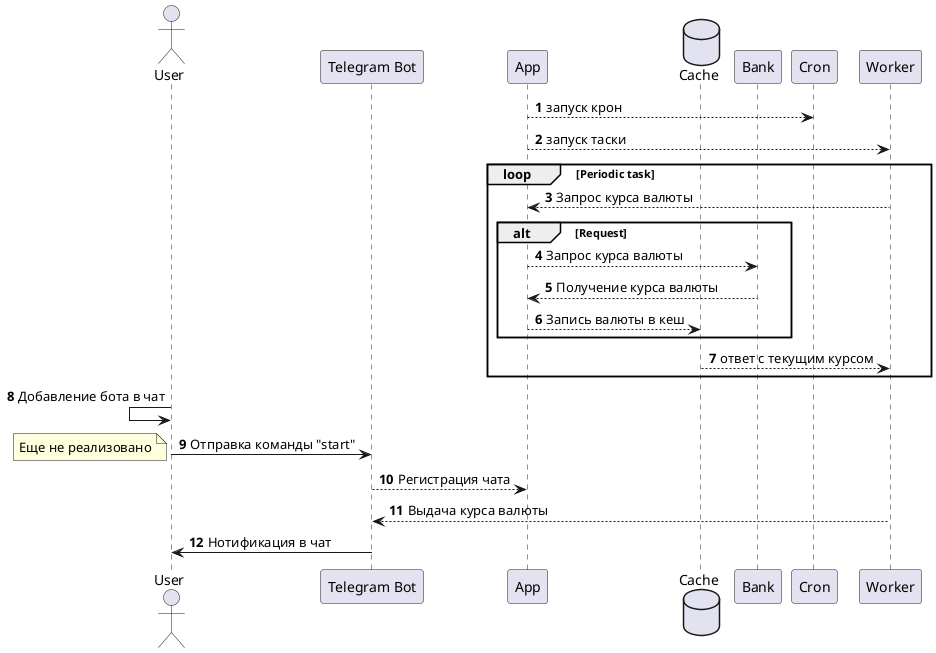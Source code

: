 @startuml

autonumber

actor User as U
participant "Telegram Bot" as bot
participant App as back
database Cache as redis
participant Bank as bank
participant Cron as beat
participant Worker as celery

back --> beat: запуск крон
back --> celery: запуск таски

loop Periodic task

    celery --> back: Запрос курса валюты

    alt Request

        back --> bank: Запрос курса валюты
        back <-- bank: Получение курса валюты
        back --> redis: Запись валюты в кеш

    end Request

    redis --> celery: ответ с текущим курсом

end Periodic task

U <- U: Добавление бота в чат

U -> bot: Отправка команды "start"
note left: Еще не реализовано

bot --> back: Регистрация чата

celery --> bot: Выдача курса валюты
bot -> U: Нотификация в чат

@enduml

'https://plantuml.com/ru/sequence-diagram